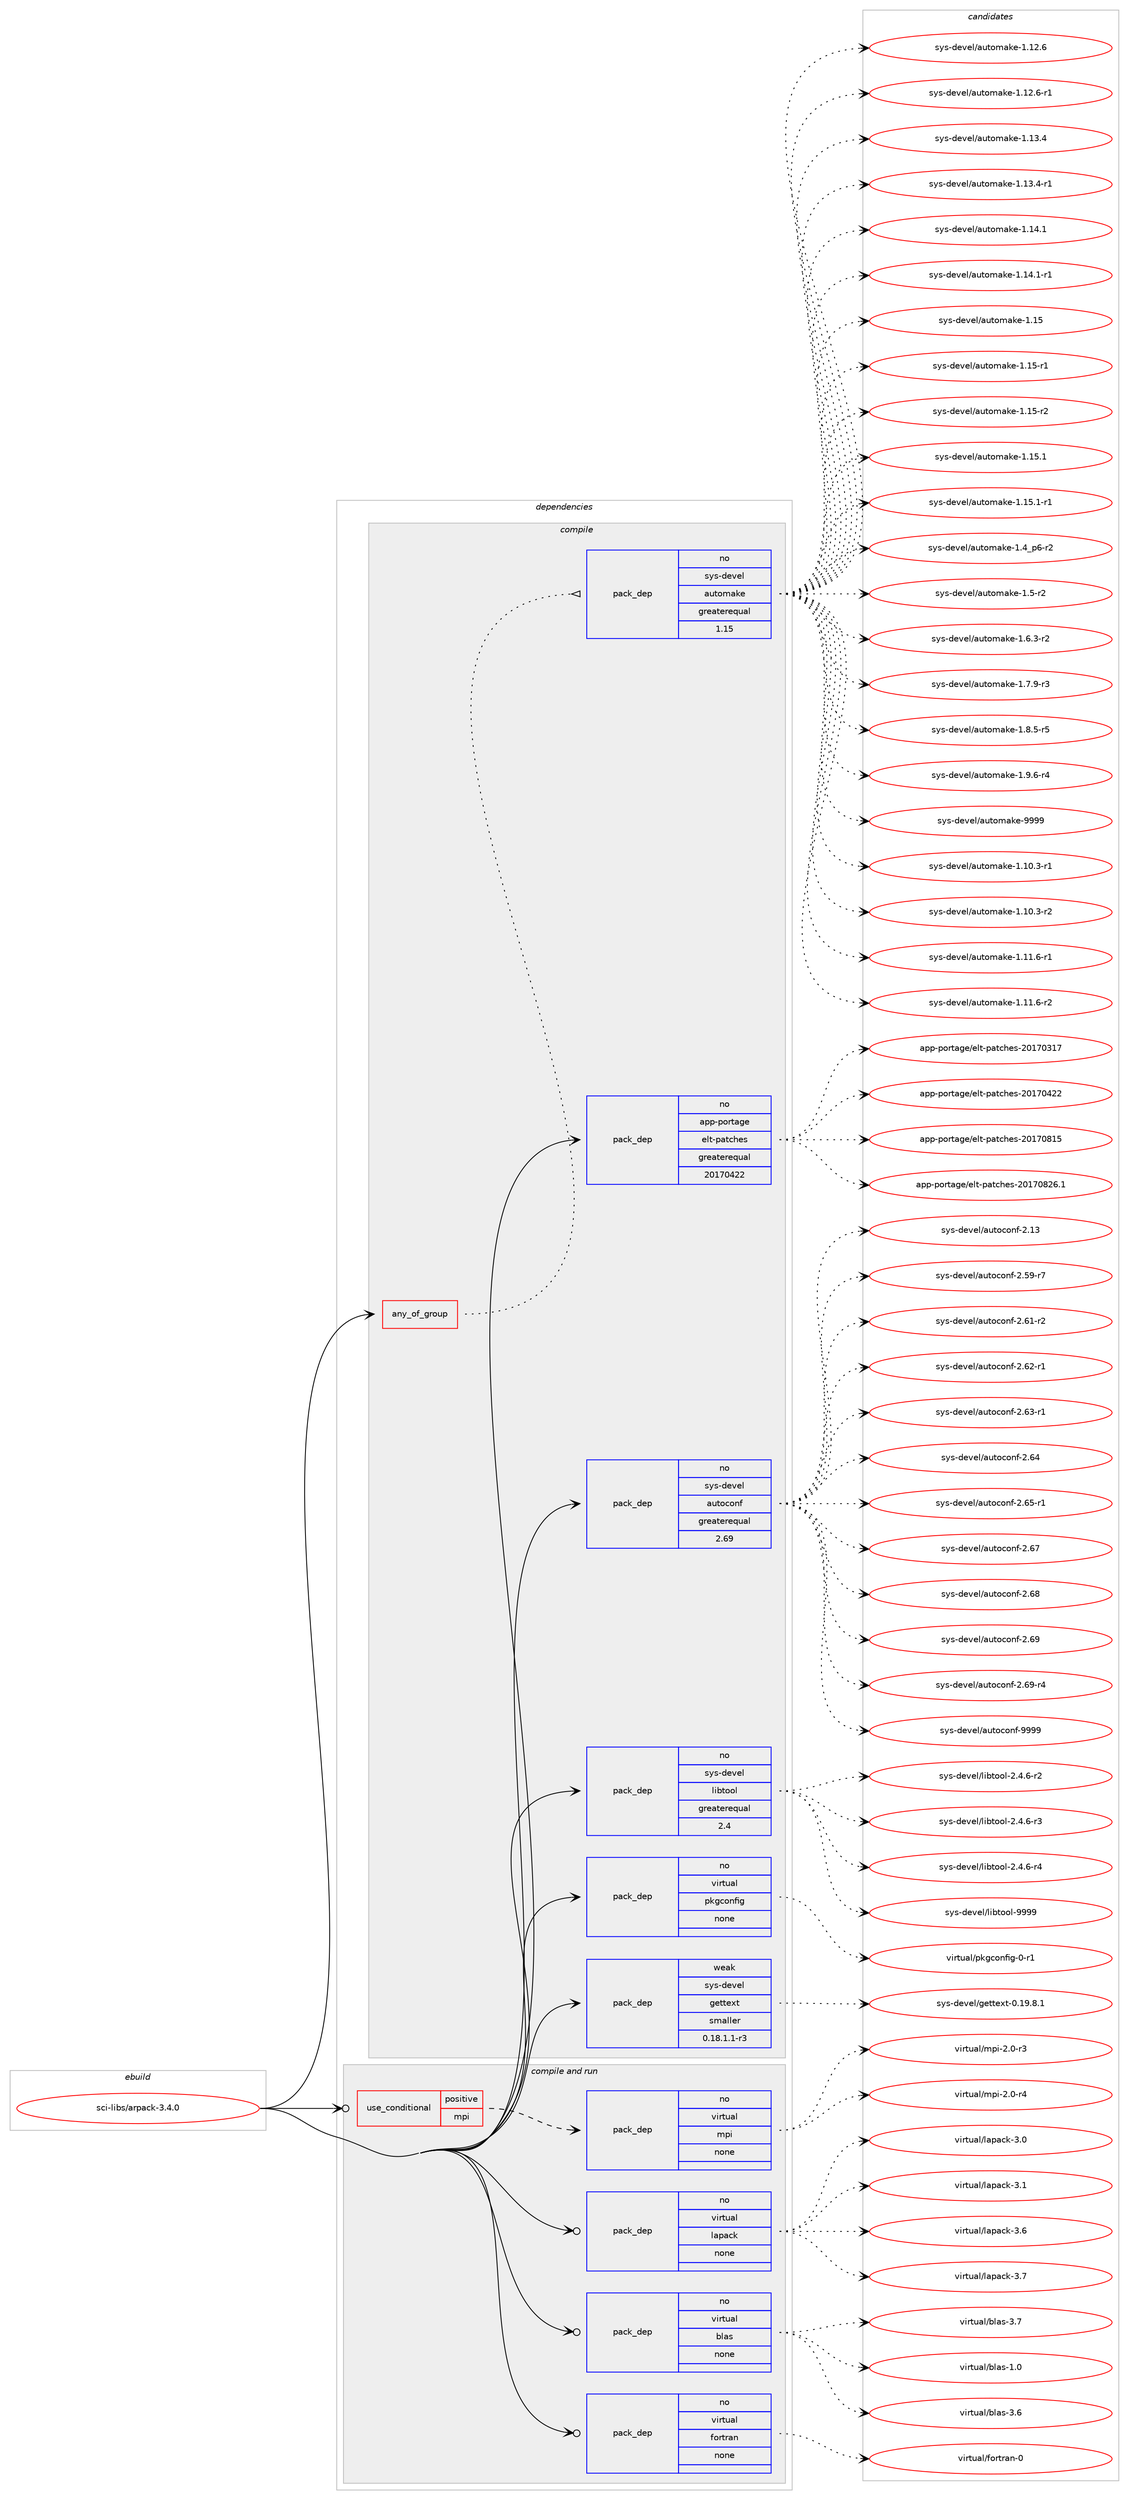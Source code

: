 digraph prolog {

# *************
# Graph options
# *************

newrank=true;
concentrate=true;
compound=true;
graph [rankdir=LR,fontname=Helvetica,fontsize=10,ranksep=1.5];#, ranksep=2.5, nodesep=0.2];
edge  [arrowhead=vee];
node  [fontname=Helvetica,fontsize=10];

# **********
# The ebuild
# **********

subgraph cluster_leftcol {
color=gray;
rank=same;
label=<<i>ebuild</i>>;
id [label="sci-libs/arpack-3.4.0", color=red, width=4, href="../sci-libs/arpack-3.4.0.svg"];
}

# ****************
# The dependencies
# ****************

subgraph cluster_midcol {
color=gray;
label=<<i>dependencies</i>>;
subgraph cluster_compile {
fillcolor="#eeeeee";
style=filled;
label=<<i>compile</i>>;
subgraph any7581 {
dependency450126 [label=<<TABLE BORDER="0" CELLBORDER="1" CELLSPACING="0" CELLPADDING="4"><TR><TD CELLPADDING="10">any_of_group</TD></TR></TABLE>>, shape=none, color=red];subgraph pack332111 {
dependency450127 [label=<<TABLE BORDER="0" CELLBORDER="1" CELLSPACING="0" CELLPADDING="4" WIDTH="220"><TR><TD ROWSPAN="6" CELLPADDING="30">pack_dep</TD></TR><TR><TD WIDTH="110">no</TD></TR><TR><TD>sys-devel</TD></TR><TR><TD>automake</TD></TR><TR><TD>greaterequal</TD></TR><TR><TD>1.15</TD></TR></TABLE>>, shape=none, color=blue];
}
dependency450126:e -> dependency450127:w [weight=20,style="dotted",arrowhead="oinv"];
}
id:e -> dependency450126:w [weight=20,style="solid",arrowhead="vee"];
subgraph pack332112 {
dependency450128 [label=<<TABLE BORDER="0" CELLBORDER="1" CELLSPACING="0" CELLPADDING="4" WIDTH="220"><TR><TD ROWSPAN="6" CELLPADDING="30">pack_dep</TD></TR><TR><TD WIDTH="110">no</TD></TR><TR><TD>app-portage</TD></TR><TR><TD>elt-patches</TD></TR><TR><TD>greaterequal</TD></TR><TR><TD>20170422</TD></TR></TABLE>>, shape=none, color=blue];
}
id:e -> dependency450128:w [weight=20,style="solid",arrowhead="vee"];
subgraph pack332113 {
dependency450129 [label=<<TABLE BORDER="0" CELLBORDER="1" CELLSPACING="0" CELLPADDING="4" WIDTH="220"><TR><TD ROWSPAN="6" CELLPADDING="30">pack_dep</TD></TR><TR><TD WIDTH="110">no</TD></TR><TR><TD>sys-devel</TD></TR><TR><TD>autoconf</TD></TR><TR><TD>greaterequal</TD></TR><TR><TD>2.69</TD></TR></TABLE>>, shape=none, color=blue];
}
id:e -> dependency450129:w [weight=20,style="solid",arrowhead="vee"];
subgraph pack332114 {
dependency450130 [label=<<TABLE BORDER="0" CELLBORDER="1" CELLSPACING="0" CELLPADDING="4" WIDTH="220"><TR><TD ROWSPAN="6" CELLPADDING="30">pack_dep</TD></TR><TR><TD WIDTH="110">no</TD></TR><TR><TD>sys-devel</TD></TR><TR><TD>libtool</TD></TR><TR><TD>greaterequal</TD></TR><TR><TD>2.4</TD></TR></TABLE>>, shape=none, color=blue];
}
id:e -> dependency450130:w [weight=20,style="solid",arrowhead="vee"];
subgraph pack332115 {
dependency450131 [label=<<TABLE BORDER="0" CELLBORDER="1" CELLSPACING="0" CELLPADDING="4" WIDTH="220"><TR><TD ROWSPAN="6" CELLPADDING="30">pack_dep</TD></TR><TR><TD WIDTH="110">no</TD></TR><TR><TD>virtual</TD></TR><TR><TD>pkgconfig</TD></TR><TR><TD>none</TD></TR><TR><TD></TD></TR></TABLE>>, shape=none, color=blue];
}
id:e -> dependency450131:w [weight=20,style="solid",arrowhead="vee"];
subgraph pack332116 {
dependency450132 [label=<<TABLE BORDER="0" CELLBORDER="1" CELLSPACING="0" CELLPADDING="4" WIDTH="220"><TR><TD ROWSPAN="6" CELLPADDING="30">pack_dep</TD></TR><TR><TD WIDTH="110">weak</TD></TR><TR><TD>sys-devel</TD></TR><TR><TD>gettext</TD></TR><TR><TD>smaller</TD></TR><TR><TD>0.18.1.1-r3</TD></TR></TABLE>>, shape=none, color=blue];
}
id:e -> dependency450132:w [weight=20,style="solid",arrowhead="vee"];
}
subgraph cluster_compileandrun {
fillcolor="#eeeeee";
style=filled;
label=<<i>compile and run</i>>;
subgraph cond110185 {
dependency450133 [label=<<TABLE BORDER="0" CELLBORDER="1" CELLSPACING="0" CELLPADDING="4"><TR><TD ROWSPAN="3" CELLPADDING="10">use_conditional</TD></TR><TR><TD>positive</TD></TR><TR><TD>mpi</TD></TR></TABLE>>, shape=none, color=red];
subgraph pack332117 {
dependency450134 [label=<<TABLE BORDER="0" CELLBORDER="1" CELLSPACING="0" CELLPADDING="4" WIDTH="220"><TR><TD ROWSPAN="6" CELLPADDING="30">pack_dep</TD></TR><TR><TD WIDTH="110">no</TD></TR><TR><TD>virtual</TD></TR><TR><TD>mpi</TD></TR><TR><TD>none</TD></TR><TR><TD></TD></TR></TABLE>>, shape=none, color=blue];
}
dependency450133:e -> dependency450134:w [weight=20,style="dashed",arrowhead="vee"];
}
id:e -> dependency450133:w [weight=20,style="solid",arrowhead="odotvee"];
subgraph pack332118 {
dependency450135 [label=<<TABLE BORDER="0" CELLBORDER="1" CELLSPACING="0" CELLPADDING="4" WIDTH="220"><TR><TD ROWSPAN="6" CELLPADDING="30">pack_dep</TD></TR><TR><TD WIDTH="110">no</TD></TR><TR><TD>virtual</TD></TR><TR><TD>blas</TD></TR><TR><TD>none</TD></TR><TR><TD></TD></TR></TABLE>>, shape=none, color=blue];
}
id:e -> dependency450135:w [weight=20,style="solid",arrowhead="odotvee"];
subgraph pack332119 {
dependency450136 [label=<<TABLE BORDER="0" CELLBORDER="1" CELLSPACING="0" CELLPADDING="4" WIDTH="220"><TR><TD ROWSPAN="6" CELLPADDING="30">pack_dep</TD></TR><TR><TD WIDTH="110">no</TD></TR><TR><TD>virtual</TD></TR><TR><TD>fortran</TD></TR><TR><TD>none</TD></TR><TR><TD></TD></TR></TABLE>>, shape=none, color=blue];
}
id:e -> dependency450136:w [weight=20,style="solid",arrowhead="odotvee"];
subgraph pack332120 {
dependency450137 [label=<<TABLE BORDER="0" CELLBORDER="1" CELLSPACING="0" CELLPADDING="4" WIDTH="220"><TR><TD ROWSPAN="6" CELLPADDING="30">pack_dep</TD></TR><TR><TD WIDTH="110">no</TD></TR><TR><TD>virtual</TD></TR><TR><TD>lapack</TD></TR><TR><TD>none</TD></TR><TR><TD></TD></TR></TABLE>>, shape=none, color=blue];
}
id:e -> dependency450137:w [weight=20,style="solid",arrowhead="odotvee"];
}
subgraph cluster_run {
fillcolor="#eeeeee";
style=filled;
label=<<i>run</i>>;
}
}

# **************
# The candidates
# **************

subgraph cluster_choices {
rank=same;
color=gray;
label=<<i>candidates</i>>;

subgraph choice332111 {
color=black;
nodesep=1;
choice11512111545100101118101108479711711611110997107101454946494846514511449 [label="sys-devel/automake-1.10.3-r1", color=red, width=4,href="../sys-devel/automake-1.10.3-r1.svg"];
choice11512111545100101118101108479711711611110997107101454946494846514511450 [label="sys-devel/automake-1.10.3-r2", color=red, width=4,href="../sys-devel/automake-1.10.3-r2.svg"];
choice11512111545100101118101108479711711611110997107101454946494946544511449 [label="sys-devel/automake-1.11.6-r1", color=red, width=4,href="../sys-devel/automake-1.11.6-r1.svg"];
choice11512111545100101118101108479711711611110997107101454946494946544511450 [label="sys-devel/automake-1.11.6-r2", color=red, width=4,href="../sys-devel/automake-1.11.6-r2.svg"];
choice1151211154510010111810110847971171161111099710710145494649504654 [label="sys-devel/automake-1.12.6", color=red, width=4,href="../sys-devel/automake-1.12.6.svg"];
choice11512111545100101118101108479711711611110997107101454946495046544511449 [label="sys-devel/automake-1.12.6-r1", color=red, width=4,href="../sys-devel/automake-1.12.6-r1.svg"];
choice1151211154510010111810110847971171161111099710710145494649514652 [label="sys-devel/automake-1.13.4", color=red, width=4,href="../sys-devel/automake-1.13.4.svg"];
choice11512111545100101118101108479711711611110997107101454946495146524511449 [label="sys-devel/automake-1.13.4-r1", color=red, width=4,href="../sys-devel/automake-1.13.4-r1.svg"];
choice1151211154510010111810110847971171161111099710710145494649524649 [label="sys-devel/automake-1.14.1", color=red, width=4,href="../sys-devel/automake-1.14.1.svg"];
choice11512111545100101118101108479711711611110997107101454946495246494511449 [label="sys-devel/automake-1.14.1-r1", color=red, width=4,href="../sys-devel/automake-1.14.1-r1.svg"];
choice115121115451001011181011084797117116111109971071014549464953 [label="sys-devel/automake-1.15", color=red, width=4,href="../sys-devel/automake-1.15.svg"];
choice1151211154510010111810110847971171161111099710710145494649534511449 [label="sys-devel/automake-1.15-r1", color=red, width=4,href="../sys-devel/automake-1.15-r1.svg"];
choice1151211154510010111810110847971171161111099710710145494649534511450 [label="sys-devel/automake-1.15-r2", color=red, width=4,href="../sys-devel/automake-1.15-r2.svg"];
choice1151211154510010111810110847971171161111099710710145494649534649 [label="sys-devel/automake-1.15.1", color=red, width=4,href="../sys-devel/automake-1.15.1.svg"];
choice11512111545100101118101108479711711611110997107101454946495346494511449 [label="sys-devel/automake-1.15.1-r1", color=red, width=4,href="../sys-devel/automake-1.15.1-r1.svg"];
choice115121115451001011181011084797117116111109971071014549465295112544511450 [label="sys-devel/automake-1.4_p6-r2", color=red, width=4,href="../sys-devel/automake-1.4_p6-r2.svg"];
choice11512111545100101118101108479711711611110997107101454946534511450 [label="sys-devel/automake-1.5-r2", color=red, width=4,href="../sys-devel/automake-1.5-r2.svg"];
choice115121115451001011181011084797117116111109971071014549465446514511450 [label="sys-devel/automake-1.6.3-r2", color=red, width=4,href="../sys-devel/automake-1.6.3-r2.svg"];
choice115121115451001011181011084797117116111109971071014549465546574511451 [label="sys-devel/automake-1.7.9-r3", color=red, width=4,href="../sys-devel/automake-1.7.9-r3.svg"];
choice115121115451001011181011084797117116111109971071014549465646534511453 [label="sys-devel/automake-1.8.5-r5", color=red, width=4,href="../sys-devel/automake-1.8.5-r5.svg"];
choice115121115451001011181011084797117116111109971071014549465746544511452 [label="sys-devel/automake-1.9.6-r4", color=red, width=4,href="../sys-devel/automake-1.9.6-r4.svg"];
choice115121115451001011181011084797117116111109971071014557575757 [label="sys-devel/automake-9999", color=red, width=4,href="../sys-devel/automake-9999.svg"];
dependency450127:e -> choice11512111545100101118101108479711711611110997107101454946494846514511449:w [style=dotted,weight="100"];
dependency450127:e -> choice11512111545100101118101108479711711611110997107101454946494846514511450:w [style=dotted,weight="100"];
dependency450127:e -> choice11512111545100101118101108479711711611110997107101454946494946544511449:w [style=dotted,weight="100"];
dependency450127:e -> choice11512111545100101118101108479711711611110997107101454946494946544511450:w [style=dotted,weight="100"];
dependency450127:e -> choice1151211154510010111810110847971171161111099710710145494649504654:w [style=dotted,weight="100"];
dependency450127:e -> choice11512111545100101118101108479711711611110997107101454946495046544511449:w [style=dotted,weight="100"];
dependency450127:e -> choice1151211154510010111810110847971171161111099710710145494649514652:w [style=dotted,weight="100"];
dependency450127:e -> choice11512111545100101118101108479711711611110997107101454946495146524511449:w [style=dotted,weight="100"];
dependency450127:e -> choice1151211154510010111810110847971171161111099710710145494649524649:w [style=dotted,weight="100"];
dependency450127:e -> choice11512111545100101118101108479711711611110997107101454946495246494511449:w [style=dotted,weight="100"];
dependency450127:e -> choice115121115451001011181011084797117116111109971071014549464953:w [style=dotted,weight="100"];
dependency450127:e -> choice1151211154510010111810110847971171161111099710710145494649534511449:w [style=dotted,weight="100"];
dependency450127:e -> choice1151211154510010111810110847971171161111099710710145494649534511450:w [style=dotted,weight="100"];
dependency450127:e -> choice1151211154510010111810110847971171161111099710710145494649534649:w [style=dotted,weight="100"];
dependency450127:e -> choice11512111545100101118101108479711711611110997107101454946495346494511449:w [style=dotted,weight="100"];
dependency450127:e -> choice115121115451001011181011084797117116111109971071014549465295112544511450:w [style=dotted,weight="100"];
dependency450127:e -> choice11512111545100101118101108479711711611110997107101454946534511450:w [style=dotted,weight="100"];
dependency450127:e -> choice115121115451001011181011084797117116111109971071014549465446514511450:w [style=dotted,weight="100"];
dependency450127:e -> choice115121115451001011181011084797117116111109971071014549465546574511451:w [style=dotted,weight="100"];
dependency450127:e -> choice115121115451001011181011084797117116111109971071014549465646534511453:w [style=dotted,weight="100"];
dependency450127:e -> choice115121115451001011181011084797117116111109971071014549465746544511452:w [style=dotted,weight="100"];
dependency450127:e -> choice115121115451001011181011084797117116111109971071014557575757:w [style=dotted,weight="100"];
}
subgraph choice332112 {
color=black;
nodesep=1;
choice97112112451121111141169710310147101108116451129711699104101115455048495548514955 [label="app-portage/elt-patches-20170317", color=red, width=4,href="../app-portage/elt-patches-20170317.svg"];
choice97112112451121111141169710310147101108116451129711699104101115455048495548525050 [label="app-portage/elt-patches-20170422", color=red, width=4,href="../app-portage/elt-patches-20170422.svg"];
choice97112112451121111141169710310147101108116451129711699104101115455048495548564953 [label="app-portage/elt-patches-20170815", color=red, width=4,href="../app-portage/elt-patches-20170815.svg"];
choice971121124511211111411697103101471011081164511297116991041011154550484955485650544649 [label="app-portage/elt-patches-20170826.1", color=red, width=4,href="../app-portage/elt-patches-20170826.1.svg"];
dependency450128:e -> choice97112112451121111141169710310147101108116451129711699104101115455048495548514955:w [style=dotted,weight="100"];
dependency450128:e -> choice97112112451121111141169710310147101108116451129711699104101115455048495548525050:w [style=dotted,weight="100"];
dependency450128:e -> choice97112112451121111141169710310147101108116451129711699104101115455048495548564953:w [style=dotted,weight="100"];
dependency450128:e -> choice971121124511211111411697103101471011081164511297116991041011154550484955485650544649:w [style=dotted,weight="100"];
}
subgraph choice332113 {
color=black;
nodesep=1;
choice115121115451001011181011084797117116111991111101024550464951 [label="sys-devel/autoconf-2.13", color=red, width=4,href="../sys-devel/autoconf-2.13.svg"];
choice1151211154510010111810110847971171161119911111010245504653574511455 [label="sys-devel/autoconf-2.59-r7", color=red, width=4,href="../sys-devel/autoconf-2.59-r7.svg"];
choice1151211154510010111810110847971171161119911111010245504654494511450 [label="sys-devel/autoconf-2.61-r2", color=red, width=4,href="../sys-devel/autoconf-2.61-r2.svg"];
choice1151211154510010111810110847971171161119911111010245504654504511449 [label="sys-devel/autoconf-2.62-r1", color=red, width=4,href="../sys-devel/autoconf-2.62-r1.svg"];
choice1151211154510010111810110847971171161119911111010245504654514511449 [label="sys-devel/autoconf-2.63-r1", color=red, width=4,href="../sys-devel/autoconf-2.63-r1.svg"];
choice115121115451001011181011084797117116111991111101024550465452 [label="sys-devel/autoconf-2.64", color=red, width=4,href="../sys-devel/autoconf-2.64.svg"];
choice1151211154510010111810110847971171161119911111010245504654534511449 [label="sys-devel/autoconf-2.65-r1", color=red, width=4,href="../sys-devel/autoconf-2.65-r1.svg"];
choice115121115451001011181011084797117116111991111101024550465455 [label="sys-devel/autoconf-2.67", color=red, width=4,href="../sys-devel/autoconf-2.67.svg"];
choice115121115451001011181011084797117116111991111101024550465456 [label="sys-devel/autoconf-2.68", color=red, width=4,href="../sys-devel/autoconf-2.68.svg"];
choice115121115451001011181011084797117116111991111101024550465457 [label="sys-devel/autoconf-2.69", color=red, width=4,href="../sys-devel/autoconf-2.69.svg"];
choice1151211154510010111810110847971171161119911111010245504654574511452 [label="sys-devel/autoconf-2.69-r4", color=red, width=4,href="../sys-devel/autoconf-2.69-r4.svg"];
choice115121115451001011181011084797117116111991111101024557575757 [label="sys-devel/autoconf-9999", color=red, width=4,href="../sys-devel/autoconf-9999.svg"];
dependency450129:e -> choice115121115451001011181011084797117116111991111101024550464951:w [style=dotted,weight="100"];
dependency450129:e -> choice1151211154510010111810110847971171161119911111010245504653574511455:w [style=dotted,weight="100"];
dependency450129:e -> choice1151211154510010111810110847971171161119911111010245504654494511450:w [style=dotted,weight="100"];
dependency450129:e -> choice1151211154510010111810110847971171161119911111010245504654504511449:w [style=dotted,weight="100"];
dependency450129:e -> choice1151211154510010111810110847971171161119911111010245504654514511449:w [style=dotted,weight="100"];
dependency450129:e -> choice115121115451001011181011084797117116111991111101024550465452:w [style=dotted,weight="100"];
dependency450129:e -> choice1151211154510010111810110847971171161119911111010245504654534511449:w [style=dotted,weight="100"];
dependency450129:e -> choice115121115451001011181011084797117116111991111101024550465455:w [style=dotted,weight="100"];
dependency450129:e -> choice115121115451001011181011084797117116111991111101024550465456:w [style=dotted,weight="100"];
dependency450129:e -> choice115121115451001011181011084797117116111991111101024550465457:w [style=dotted,weight="100"];
dependency450129:e -> choice1151211154510010111810110847971171161119911111010245504654574511452:w [style=dotted,weight="100"];
dependency450129:e -> choice115121115451001011181011084797117116111991111101024557575757:w [style=dotted,weight="100"];
}
subgraph choice332114 {
color=black;
nodesep=1;
choice1151211154510010111810110847108105981161111111084550465246544511450 [label="sys-devel/libtool-2.4.6-r2", color=red, width=4,href="../sys-devel/libtool-2.4.6-r2.svg"];
choice1151211154510010111810110847108105981161111111084550465246544511451 [label="sys-devel/libtool-2.4.6-r3", color=red, width=4,href="../sys-devel/libtool-2.4.6-r3.svg"];
choice1151211154510010111810110847108105981161111111084550465246544511452 [label="sys-devel/libtool-2.4.6-r4", color=red, width=4,href="../sys-devel/libtool-2.4.6-r4.svg"];
choice1151211154510010111810110847108105981161111111084557575757 [label="sys-devel/libtool-9999", color=red, width=4,href="../sys-devel/libtool-9999.svg"];
dependency450130:e -> choice1151211154510010111810110847108105981161111111084550465246544511450:w [style=dotted,weight="100"];
dependency450130:e -> choice1151211154510010111810110847108105981161111111084550465246544511451:w [style=dotted,weight="100"];
dependency450130:e -> choice1151211154510010111810110847108105981161111111084550465246544511452:w [style=dotted,weight="100"];
dependency450130:e -> choice1151211154510010111810110847108105981161111111084557575757:w [style=dotted,weight="100"];
}
subgraph choice332115 {
color=black;
nodesep=1;
choice11810511411611797108471121071039911111010210510345484511449 [label="virtual/pkgconfig-0-r1", color=red, width=4,href="../virtual/pkgconfig-0-r1.svg"];
dependency450131:e -> choice11810511411611797108471121071039911111010210510345484511449:w [style=dotted,weight="100"];
}
subgraph choice332116 {
color=black;
nodesep=1;
choice1151211154510010111810110847103101116116101120116454846495746564649 [label="sys-devel/gettext-0.19.8.1", color=red, width=4,href="../sys-devel/gettext-0.19.8.1.svg"];
dependency450132:e -> choice1151211154510010111810110847103101116116101120116454846495746564649:w [style=dotted,weight="100"];
}
subgraph choice332117 {
color=black;
nodesep=1;
choice1181051141161179710847109112105455046484511451 [label="virtual/mpi-2.0-r3", color=red, width=4,href="../virtual/mpi-2.0-r3.svg"];
choice1181051141161179710847109112105455046484511452 [label="virtual/mpi-2.0-r4", color=red, width=4,href="../virtual/mpi-2.0-r4.svg"];
dependency450134:e -> choice1181051141161179710847109112105455046484511451:w [style=dotted,weight="100"];
dependency450134:e -> choice1181051141161179710847109112105455046484511452:w [style=dotted,weight="100"];
}
subgraph choice332118 {
color=black;
nodesep=1;
choice1181051141161179710847981089711545494648 [label="virtual/blas-1.0", color=red, width=4,href="../virtual/blas-1.0.svg"];
choice1181051141161179710847981089711545514654 [label="virtual/blas-3.6", color=red, width=4,href="../virtual/blas-3.6.svg"];
choice1181051141161179710847981089711545514655 [label="virtual/blas-3.7", color=red, width=4,href="../virtual/blas-3.7.svg"];
dependency450135:e -> choice1181051141161179710847981089711545494648:w [style=dotted,weight="100"];
dependency450135:e -> choice1181051141161179710847981089711545514654:w [style=dotted,weight="100"];
dependency450135:e -> choice1181051141161179710847981089711545514655:w [style=dotted,weight="100"];
}
subgraph choice332119 {
color=black;
nodesep=1;
choice1181051141161179710847102111114116114971104548 [label="virtual/fortran-0", color=red, width=4,href="../virtual/fortran-0.svg"];
dependency450136:e -> choice1181051141161179710847102111114116114971104548:w [style=dotted,weight="100"];
}
subgraph choice332120 {
color=black;
nodesep=1;
choice118105114116117971084710897112979910745514648 [label="virtual/lapack-3.0", color=red, width=4,href="../virtual/lapack-3.0.svg"];
choice118105114116117971084710897112979910745514649 [label="virtual/lapack-3.1", color=red, width=4,href="../virtual/lapack-3.1.svg"];
choice118105114116117971084710897112979910745514654 [label="virtual/lapack-3.6", color=red, width=4,href="../virtual/lapack-3.6.svg"];
choice118105114116117971084710897112979910745514655 [label="virtual/lapack-3.7", color=red, width=4,href="../virtual/lapack-3.7.svg"];
dependency450137:e -> choice118105114116117971084710897112979910745514648:w [style=dotted,weight="100"];
dependency450137:e -> choice118105114116117971084710897112979910745514649:w [style=dotted,weight="100"];
dependency450137:e -> choice118105114116117971084710897112979910745514654:w [style=dotted,weight="100"];
dependency450137:e -> choice118105114116117971084710897112979910745514655:w [style=dotted,weight="100"];
}
}

}
